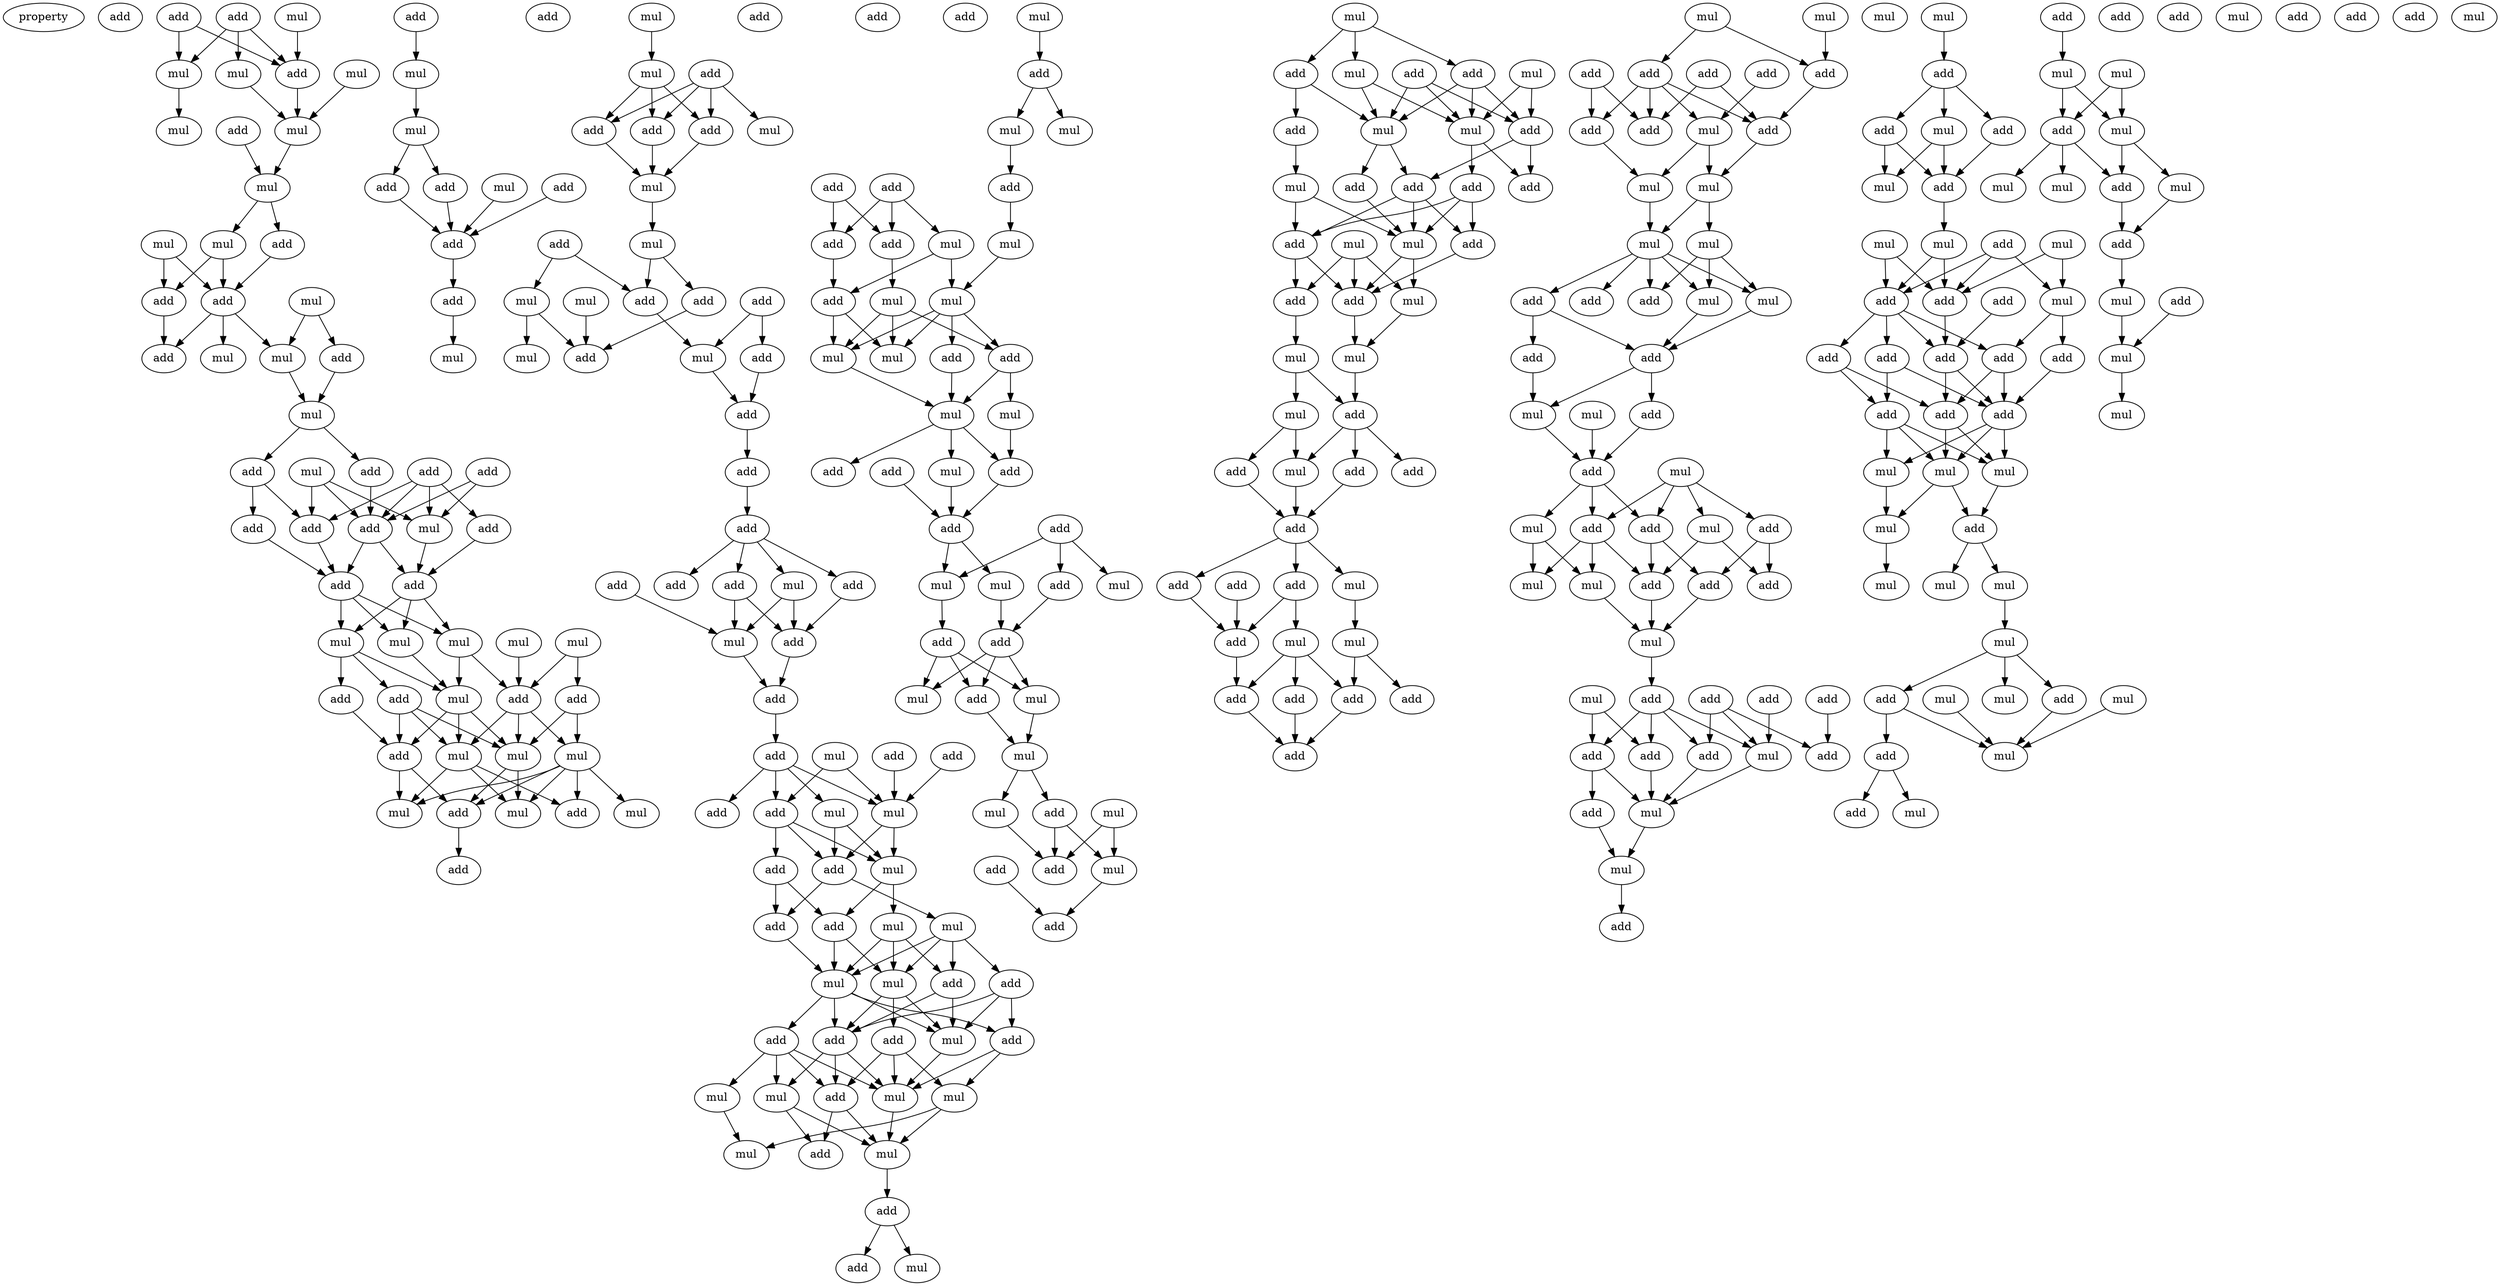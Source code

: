 digraph {
    node [fontcolor=black]
    property [mul=2,lf=1.0]
    0 [ label = add ];
    1 [ label = mul ];
    2 [ label = add ];
    3 [ label = add ];
    4 [ label = mul ];
    5 [ label = mul ];
    6 [ label = mul ];
    7 [ label = add ];
    8 [ label = add ];
    9 [ label = mul ];
    10 [ label = mul ];
    11 [ label = mul ];
    12 [ label = mul ];
    13 [ label = mul ];
    14 [ label = add ];
    15 [ label = add ];
    16 [ label = mul ];
    17 [ label = add ];
    18 [ label = add ];
    19 [ label = mul ];
    20 [ label = mul ];
    21 [ label = add ];
    22 [ label = mul ];
    23 [ label = mul ];
    24 [ label = add ];
    25 [ label = add ];
    26 [ label = add ];
    27 [ label = add ];
    28 [ label = add ];
    29 [ label = add ];
    30 [ label = add ];
    31 [ label = mul ];
    32 [ label = add ];
    33 [ label = add ];
    34 [ label = add ];
    35 [ label = mul ];
    36 [ label = mul ];
    37 [ label = mul ];
    38 [ label = mul ];
    39 [ label = mul ];
    40 [ label = add ];
    41 [ label = add ];
    42 [ label = mul ];
    43 [ label = add ];
    44 [ label = add ];
    45 [ label = add ];
    46 [ label = mul ];
    47 [ label = mul ];
    48 [ label = mul ];
    49 [ label = add ];
    50 [ label = add ];
    51 [ label = mul ];
    52 [ label = mul ];
    53 [ label = mul ];
    54 [ label = add ];
    55 [ label = add ];
    56 [ label = mul ];
    57 [ label = mul ];
    58 [ label = add ];
    59 [ label = mul ];
    60 [ label = add ];
    61 [ label = add ];
    62 [ label = add ];
    63 [ label = add ];
    64 [ label = add ];
    65 [ label = mul ];
    66 [ label = mul ];
    67 [ label = add ];
    68 [ label = mul ];
    69 [ label = add ];
    70 [ label = mul ];
    71 [ label = add ];
    72 [ label = add ];
    73 [ label = mul ];
    74 [ label = mul ];
    75 [ label = add ];
    76 [ label = mul ];
    77 [ label = add ];
    78 [ label = add ];
    79 [ label = mul ];
    80 [ label = add ];
    81 [ label = add ];
    82 [ label = mul ];
    83 [ label = add ];
    84 [ label = mul ];
    85 [ label = add ];
    86 [ label = add ];
    87 [ label = add ];
    88 [ label = add ];
    89 [ label = add ];
    90 [ label = mul ];
    91 [ label = add ];
    92 [ label = add ];
    93 [ label = mul ];
    94 [ label = add ];
    95 [ label = add ];
    96 [ label = add ];
    97 [ label = add ];
    98 [ label = mul ];
    99 [ label = add ];
    100 [ label = add ];
    101 [ label = mul ];
    102 [ label = mul ];
    103 [ label = add ];
    104 [ label = add ];
    105 [ label = mul ];
    106 [ label = add ];
    107 [ label = add ];
    108 [ label = add ];
    109 [ label = mul ];
    110 [ label = mul ];
    111 [ label = add ];
    112 [ label = add ];
    113 [ label = mul ];
    114 [ label = mul ];
    115 [ label = add ];
    116 [ label = add ];
    117 [ label = add ];
    118 [ label = mul ];
    119 [ label = add ];
    120 [ label = mul ];
    121 [ label = add ];
    122 [ label = mul ];
    123 [ label = mul ];
    124 [ label = mul ];
    125 [ label = mul ];
    126 [ label = mul ];
    127 [ label = add ];
    128 [ label = add ];
    129 [ label = add ];
    130 [ label = add ];
    131 [ label = add ];
    132 [ label = mul ];
    133 [ label = add ];
    134 [ label = mul ];
    135 [ label = add ];
    136 [ label = mul ];
    137 [ label = mul ];
    138 [ label = add ];
    139 [ label = add ];
    140 [ label = add ];
    141 [ label = mul ];
    142 [ label = add ];
    143 [ label = mul ];
    144 [ label = add ];
    145 [ label = mul ];
    146 [ label = add ];
    147 [ label = mul ];
    148 [ label = add ];
    149 [ label = mul ];
    150 [ label = mul ];
    151 [ label = add ];
    152 [ label = mul ];
    153 [ label = mul ];
    154 [ label = add ];
    155 [ label = mul ];
    156 [ label = add ];
    157 [ label = add ];
    158 [ label = add ];
    159 [ label = add ];
    160 [ label = add ];
    161 [ label = mul ];
    162 [ label = mul ];
    163 [ label = mul ];
    164 [ label = add ];
    165 [ label = add ];
    166 [ label = mul ];
    167 [ label = mul ];
    168 [ label = add ];
    169 [ label = mul ];
    170 [ label = mul ];
    171 [ label = mul ];
    172 [ label = add ];
    173 [ label = mul ];
    174 [ label = add ];
    175 [ label = add ];
    176 [ label = add ];
    177 [ label = mul ];
    178 [ label = add ];
    179 [ label = mul ];
    180 [ label = add ];
    181 [ label = add ];
    182 [ label = mul ];
    183 [ label = mul ];
    184 [ label = mul ];
    185 [ label = add ];
    186 [ label = add ];
    187 [ label = add ];
    188 [ label = add ];
    189 [ label = add ];
    190 [ label = add ];
    191 [ label = mul ];
    192 [ label = add ];
    193 [ label = mul ];
    194 [ label = add ];
    195 [ label = mul ];
    196 [ label = add ];
    197 [ label = mul ];
    198 [ label = add ];
    199 [ label = mul ];
    200 [ label = mul ];
    201 [ label = mul ];
    202 [ label = add ];
    203 [ label = add ];
    204 [ label = add ];
    205 [ label = mul ];
    206 [ label = add ];
    207 [ label = add ];
    208 [ label = add ];
    209 [ label = add ];
    210 [ label = mul ];
    211 [ label = add ];
    212 [ label = add ];
    213 [ label = mul ];
    214 [ label = mul ];
    215 [ label = add ];
    216 [ label = add ];
    217 [ label = add ];
    218 [ label = add ];
    219 [ label = add ];
    220 [ label = mul ];
    221 [ label = mul ];
    222 [ label = add ];
    223 [ label = add ];
    224 [ label = add ];
    225 [ label = add ];
    226 [ label = add ];
    227 [ label = add ];
    228 [ label = add ];
    229 [ label = mul ];
    230 [ label = add ];
    231 [ label = mul ];
    232 [ label = mul ];
    233 [ label = mul ];
    234 [ label = mul ];
    235 [ label = add ];
    236 [ label = mul ];
    237 [ label = mul ];
    238 [ label = add ];
    239 [ label = add ];
    240 [ label = add ];
    241 [ label = add ];
    242 [ label = mul ];
    243 [ label = mul ];
    244 [ label = add ];
    245 [ label = add ];
    246 [ label = mul ];
    247 [ label = add ];
    248 [ label = add ];
    249 [ label = add ];
    250 [ label = mul ];
    251 [ label = mul ];
    252 [ label = mul ];
    253 [ label = mul ];
    254 [ label = add ];
    255 [ label = add ];
    256 [ label = add ];
    257 [ label = mul ];
    258 [ label = add ];
    259 [ label = add ];
    260 [ label = add ];
    261 [ label = mul ];
    262 [ label = add ];
    263 [ label = add ];
    264 [ label = mul ];
    265 [ label = add ];
    266 [ label = add ];
    267 [ label = add ];
    268 [ label = mul ];
    269 [ label = add ];
    270 [ label = mul ];
    271 [ label = add ];
    272 [ label = mul ];
    273 [ label = mul ];
    274 [ label = add ];
    275 [ label = mul ];
    276 [ label = add ];
    277 [ label = add ];
    278 [ label = mul ];
    279 [ label = add ];
    280 [ label = add ];
    281 [ label = mul ];
    282 [ label = mul ];
    283 [ label = mul ];
    284 [ label = add ];
    285 [ label = add ];
    286 [ label = mul ];
    287 [ label = add ];
    288 [ label = add ];
    289 [ label = add ];
    290 [ label = add ];
    291 [ label = add ];
    292 [ label = add ];
    293 [ label = add ];
    294 [ label = add ];
    295 [ label = add ];
    296 [ label = mul ];
    297 [ label = mul ];
    298 [ label = mul ];
    299 [ label = mul ];
    300 [ label = add ];
    301 [ label = mul ];
    302 [ label = mul ];
    303 [ label = mul ];
    304 [ label = mul ];
    305 [ label = add ];
    306 [ label = mul ];
    307 [ label = add ];
    308 [ label = mul ];
    309 [ label = mul ];
    310 [ label = add ];
    311 [ label = mul ];
    312 [ label = add ];
    313 [ label = mul ];
    314 [ label = add ];
    315 [ label = mul ];
    316 [ label = add ];
    317 [ label = mul ];
    318 [ label = add ];
    319 [ label = mul ];
    320 [ label = mul ];
    321 [ label = mul ];
    322 [ label = mul ];
    323 [ label = add ];
    324 [ label = add ];
    325 [ label = mul ];
    326 [ label = add ];
    327 [ label = mul ];
    328 [ label = add ];
    329 [ label = mul ];
    330 [ label = add ];
    331 [ label = add ];
    332 [ label = add ];
    333 [ label = mul ];
    334 [ label = mul ];
    1 -> 7 [ name = 0 ];
    2 -> 5 [ name = 1 ];
    2 -> 6 [ name = 2 ];
    2 -> 7 [ name = 3 ];
    3 -> 5 [ name = 4 ];
    3 -> 7 [ name = 5 ];
    4 -> 9 [ name = 6 ];
    5 -> 10 [ name = 7 ];
    6 -> 9 [ name = 8 ];
    7 -> 9 [ name = 9 ];
    8 -> 11 [ name = 10 ];
    9 -> 11 [ name = 11 ];
    11 -> 12 [ name = 12 ];
    11 -> 14 [ name = 13 ];
    12 -> 15 [ name = 14 ];
    12 -> 17 [ name = 15 ];
    13 -> 15 [ name = 16 ];
    13 -> 17 [ name = 17 ];
    14 -> 15 [ name = 18 ];
    15 -> 18 [ name = 19 ];
    15 -> 19 [ name = 20 ];
    15 -> 20 [ name = 21 ];
    16 -> 20 [ name = 22 ];
    16 -> 21 [ name = 23 ];
    17 -> 18 [ name = 24 ];
    20 -> 22 [ name = 25 ];
    21 -> 22 [ name = 26 ];
    22 -> 25 [ name = 27 ];
    22 -> 27 [ name = 28 ];
    23 -> 28 [ name = 29 ];
    23 -> 31 [ name = 30 ];
    23 -> 32 [ name = 31 ];
    24 -> 31 [ name = 32 ];
    24 -> 32 [ name = 33 ];
    25 -> 32 [ name = 34 ];
    26 -> 28 [ name = 35 ];
    26 -> 30 [ name = 36 ];
    26 -> 31 [ name = 37 ];
    26 -> 32 [ name = 38 ];
    27 -> 28 [ name = 39 ];
    27 -> 29 [ name = 40 ];
    28 -> 33 [ name = 41 ];
    29 -> 33 [ name = 42 ];
    30 -> 34 [ name = 43 ];
    31 -> 34 [ name = 44 ];
    32 -> 33 [ name = 45 ];
    32 -> 34 [ name = 46 ];
    33 -> 35 [ name = 47 ];
    33 -> 38 [ name = 48 ];
    33 -> 39 [ name = 49 ];
    34 -> 35 [ name = 50 ];
    34 -> 38 [ name = 51 ];
    34 -> 39 [ name = 52 ];
    35 -> 42 [ name = 53 ];
    35 -> 44 [ name = 54 ];
    36 -> 43 [ name = 55 ];
    36 -> 44 [ name = 56 ];
    37 -> 44 [ name = 57 ];
    38 -> 40 [ name = 58 ];
    38 -> 41 [ name = 59 ];
    38 -> 42 [ name = 60 ];
    39 -> 42 [ name = 61 ];
    40 -> 45 [ name = 62 ];
    41 -> 45 [ name = 63 ];
    41 -> 46 [ name = 64 ];
    41 -> 47 [ name = 65 ];
    42 -> 45 [ name = 66 ];
    42 -> 46 [ name = 67 ];
    42 -> 47 [ name = 68 ];
    43 -> 46 [ name = 69 ];
    43 -> 48 [ name = 70 ];
    44 -> 46 [ name = 71 ];
    44 -> 47 [ name = 72 ];
    44 -> 48 [ name = 73 ];
    45 -> 49 [ name = 74 ];
    45 -> 51 [ name = 75 ];
    46 -> 49 [ name = 76 ];
    46 -> 53 [ name = 77 ];
    47 -> 50 [ name = 78 ];
    47 -> 51 [ name = 79 ];
    47 -> 53 [ name = 80 ];
    48 -> 49 [ name = 81 ];
    48 -> 50 [ name = 82 ];
    48 -> 51 [ name = 83 ];
    48 -> 52 [ name = 84 ];
    48 -> 53 [ name = 85 ];
    49 -> 54 [ name = 86 ];
    55 -> 56 [ name = 87 ];
    56 -> 57 [ name = 88 ];
    57 -> 58 [ name = 89 ];
    57 -> 61 [ name = 90 ];
    58 -> 63 [ name = 91 ];
    59 -> 63 [ name = 92 ];
    61 -> 63 [ name = 93 ];
    62 -> 63 [ name = 94 ];
    63 -> 64 [ name = 95 ];
    64 -> 66 [ name = 96 ];
    65 -> 68 [ name = 97 ];
    67 -> 69 [ name = 98 ];
    67 -> 70 [ name = 99 ];
    67 -> 71 [ name = 100 ];
    67 -> 72 [ name = 101 ];
    68 -> 69 [ name = 102 ];
    68 -> 71 [ name = 103 ];
    68 -> 72 [ name = 104 ];
    69 -> 73 [ name = 105 ];
    71 -> 73 [ name = 106 ];
    72 -> 73 [ name = 107 ];
    73 -> 74 [ name = 108 ];
    74 -> 77 [ name = 109 ];
    74 -> 80 [ name = 110 ];
    75 -> 76 [ name = 111 ];
    75 -> 80 [ name = 112 ];
    76 -> 81 [ name = 113 ];
    76 -> 82 [ name = 114 ];
    77 -> 81 [ name = 115 ];
    78 -> 83 [ name = 116 ];
    78 -> 84 [ name = 117 ];
    79 -> 81 [ name = 118 ];
    80 -> 84 [ name = 119 ];
    83 -> 85 [ name = 120 ];
    84 -> 85 [ name = 121 ];
    85 -> 86 [ name = 122 ];
    86 -> 87 [ name = 123 ];
    87 -> 88 [ name = 124 ];
    87 -> 90 [ name = 125 ];
    87 -> 91 [ name = 126 ];
    87 -> 92 [ name = 127 ];
    88 -> 94 [ name = 128 ];
    89 -> 93 [ name = 129 ];
    90 -> 93 [ name = 130 ];
    90 -> 94 [ name = 131 ];
    91 -> 93 [ name = 132 ];
    91 -> 94 [ name = 133 ];
    93 -> 95 [ name = 134 ];
    94 -> 95 [ name = 135 ];
    95 -> 96 [ name = 136 ];
    96 -> 100 [ name = 137 ];
    96 -> 101 [ name = 138 ];
    96 -> 102 [ name = 139 ];
    96 -> 103 [ name = 140 ];
    97 -> 101 [ name = 141 ];
    98 -> 101 [ name = 142 ];
    98 -> 103 [ name = 143 ];
    99 -> 101 [ name = 144 ];
    101 -> 105 [ name = 145 ];
    101 -> 106 [ name = 146 ];
    102 -> 105 [ name = 147 ];
    102 -> 106 [ name = 148 ];
    103 -> 104 [ name = 149 ];
    103 -> 105 [ name = 150 ];
    103 -> 106 [ name = 151 ];
    104 -> 107 [ name = 152 ];
    104 -> 108 [ name = 153 ];
    105 -> 108 [ name = 154 ];
    105 -> 110 [ name = 155 ];
    106 -> 107 [ name = 156 ];
    106 -> 109 [ name = 157 ];
    107 -> 113 [ name = 158 ];
    108 -> 113 [ name = 159 ];
    108 -> 114 [ name = 160 ];
    109 -> 111 [ name = 161 ];
    109 -> 112 [ name = 162 ];
    109 -> 113 [ name = 163 ];
    109 -> 114 [ name = 164 ];
    110 -> 112 [ name = 165 ];
    110 -> 113 [ name = 166 ];
    110 -> 114 [ name = 167 ];
    111 -> 115 [ name = 168 ];
    111 -> 116 [ name = 169 ];
    111 -> 118 [ name = 170 ];
    112 -> 116 [ name = 171 ];
    112 -> 118 [ name = 172 ];
    113 -> 115 [ name = 173 ];
    113 -> 116 [ name = 174 ];
    113 -> 118 [ name = 175 ];
    113 -> 119 [ name = 176 ];
    114 -> 116 [ name = 177 ];
    114 -> 117 [ name = 178 ];
    114 -> 118 [ name = 179 ];
    115 -> 120 [ name = 180 ];
    115 -> 123 [ name = 181 ];
    116 -> 120 [ name = 182 ];
    116 -> 121 [ name = 183 ];
    116 -> 124 [ name = 184 ];
    117 -> 120 [ name = 185 ];
    117 -> 121 [ name = 186 ];
    117 -> 123 [ name = 187 ];
    118 -> 120 [ name = 188 ];
    119 -> 120 [ name = 189 ];
    119 -> 121 [ name = 190 ];
    119 -> 122 [ name = 191 ];
    119 -> 124 [ name = 192 ];
    120 -> 125 [ name = 193 ];
    121 -> 125 [ name = 194 ];
    121 -> 127 [ name = 195 ];
    122 -> 126 [ name = 196 ];
    123 -> 125 [ name = 197 ];
    123 -> 126 [ name = 198 ];
    124 -> 125 [ name = 199 ];
    124 -> 127 [ name = 200 ];
    125 -> 128 [ name = 201 ];
    128 -> 130 [ name = 202 ];
    128 -> 132 [ name = 203 ];
    134 -> 135 [ name = 204 ];
    135 -> 136 [ name = 205 ];
    135 -> 137 [ name = 206 ];
    136 -> 140 [ name = 207 ];
    138 -> 142 [ name = 208 ];
    138 -> 143 [ name = 209 ];
    138 -> 144 [ name = 210 ];
    139 -> 142 [ name = 211 ];
    139 -> 144 [ name = 212 ];
    140 -> 141 [ name = 213 ];
    141 -> 147 [ name = 214 ];
    142 -> 145 [ name = 215 ];
    143 -> 146 [ name = 216 ];
    143 -> 147 [ name = 217 ];
    144 -> 146 [ name = 218 ];
    145 -> 149 [ name = 219 ];
    145 -> 150 [ name = 220 ];
    145 -> 151 [ name = 221 ];
    146 -> 149 [ name = 222 ];
    146 -> 150 [ name = 223 ];
    147 -> 148 [ name = 224 ];
    147 -> 149 [ name = 225 ];
    147 -> 150 [ name = 226 ];
    147 -> 151 [ name = 227 ];
    148 -> 152 [ name = 228 ];
    149 -> 152 [ name = 229 ];
    151 -> 152 [ name = 230 ];
    151 -> 153 [ name = 231 ];
    152 -> 154 [ name = 232 ];
    152 -> 155 [ name = 233 ];
    152 -> 157 [ name = 234 ];
    153 -> 157 [ name = 235 ];
    155 -> 158 [ name = 236 ];
    156 -> 158 [ name = 237 ];
    157 -> 158 [ name = 238 ];
    158 -> 161 [ name = 239 ];
    158 -> 162 [ name = 240 ];
    159 -> 160 [ name = 241 ];
    159 -> 161 [ name = 242 ];
    159 -> 163 [ name = 243 ];
    160 -> 164 [ name = 244 ];
    161 -> 165 [ name = 245 ];
    162 -> 164 [ name = 246 ];
    164 -> 166 [ name = 247 ];
    164 -> 167 [ name = 248 ];
    164 -> 168 [ name = 249 ];
    165 -> 166 [ name = 250 ];
    165 -> 167 [ name = 251 ];
    165 -> 168 [ name = 252 ];
    167 -> 169 [ name = 253 ];
    168 -> 169 [ name = 254 ];
    169 -> 171 [ name = 255 ];
    169 -> 172 [ name = 256 ];
    170 -> 173 [ name = 257 ];
    170 -> 175 [ name = 258 ];
    171 -> 175 [ name = 259 ];
    172 -> 173 [ name = 260 ];
    172 -> 175 [ name = 261 ];
    173 -> 176 [ name = 262 ];
    174 -> 176 [ name = 263 ];
    177 -> 178 [ name = 264 ];
    177 -> 179 [ name = 265 ];
    177 -> 181 [ name = 266 ];
    178 -> 183 [ name = 267 ];
    178 -> 184 [ name = 268 ];
    178 -> 185 [ name = 269 ];
    179 -> 183 [ name = 270 ];
    179 -> 184 [ name = 271 ];
    180 -> 183 [ name = 272 ];
    180 -> 184 [ name = 273 ];
    180 -> 185 [ name = 274 ];
    181 -> 184 [ name = 275 ];
    181 -> 186 [ name = 276 ];
    182 -> 183 [ name = 277 ];
    182 -> 185 [ name = 278 ];
    183 -> 187 [ name = 279 ];
    183 -> 188 [ name = 280 ];
    184 -> 189 [ name = 281 ];
    184 -> 190 [ name = 282 ];
    185 -> 188 [ name = 283 ];
    185 -> 190 [ name = 284 ];
    186 -> 191 [ name = 285 ];
    187 -> 192 [ name = 286 ];
    187 -> 193 [ name = 287 ];
    187 -> 194 [ name = 288 ];
    189 -> 193 [ name = 289 ];
    190 -> 192 [ name = 290 ];
    190 -> 193 [ name = 291 ];
    190 -> 194 [ name = 292 ];
    191 -> 193 [ name = 293 ];
    191 -> 194 [ name = 294 ];
    192 -> 196 [ name = 295 ];
    193 -> 196 [ name = 296 ];
    193 -> 197 [ name = 297 ];
    194 -> 196 [ name = 298 ];
    194 -> 198 [ name = 299 ];
    195 -> 196 [ name = 300 ];
    195 -> 197 [ name = 301 ];
    195 -> 198 [ name = 302 ];
    196 -> 200 [ name = 303 ];
    197 -> 200 [ name = 304 ];
    198 -> 199 [ name = 305 ];
    199 -> 201 [ name = 306 ];
    199 -> 202 [ name = 307 ];
    200 -> 202 [ name = 308 ];
    201 -> 204 [ name = 309 ];
    201 -> 205 [ name = 310 ];
    202 -> 203 [ name = 311 ];
    202 -> 205 [ name = 312 ];
    202 -> 206 [ name = 313 ];
    204 -> 207 [ name = 314 ];
    205 -> 207 [ name = 315 ];
    206 -> 207 [ name = 316 ];
    207 -> 209 [ name = 317 ];
    207 -> 210 [ name = 318 ];
    207 -> 211 [ name = 319 ];
    208 -> 212 [ name = 320 ];
    209 -> 212 [ name = 321 ];
    210 -> 214 [ name = 322 ];
    211 -> 212 [ name = 323 ];
    211 -> 213 [ name = 324 ];
    212 -> 216 [ name = 325 ];
    213 -> 216 [ name = 326 ];
    213 -> 217 [ name = 327 ];
    213 -> 218 [ name = 328 ];
    214 -> 215 [ name = 329 ];
    214 -> 217 [ name = 330 ];
    216 -> 219 [ name = 331 ];
    217 -> 219 [ name = 332 ];
    218 -> 219 [ name = 333 ];
    220 -> 224 [ name = 334 ];
    220 -> 225 [ name = 335 ];
    221 -> 225 [ name = 336 ];
    222 -> 227 [ name = 337 ];
    222 -> 230 [ name = 338 ];
    223 -> 229 [ name = 339 ];
    224 -> 227 [ name = 340 ];
    224 -> 228 [ name = 341 ];
    224 -> 229 [ name = 342 ];
    224 -> 230 [ name = 343 ];
    225 -> 230 [ name = 344 ];
    226 -> 227 [ name = 345 ];
    226 -> 228 [ name = 346 ];
    228 -> 231 [ name = 347 ];
    229 -> 231 [ name = 348 ];
    229 -> 232 [ name = 349 ];
    230 -> 232 [ name = 350 ];
    231 -> 233 [ name = 351 ];
    232 -> 233 [ name = 352 ];
    232 -> 234 [ name = 353 ];
    233 -> 235 [ name = 354 ];
    233 -> 236 [ name = 355 ];
    233 -> 237 [ name = 356 ];
    233 -> 238 [ name = 357 ];
    233 -> 239 [ name = 358 ];
    234 -> 236 [ name = 359 ];
    234 -> 237 [ name = 360 ];
    234 -> 238 [ name = 361 ];
    236 -> 241 [ name = 362 ];
    237 -> 241 [ name = 363 ];
    239 -> 240 [ name = 364 ];
    239 -> 241 [ name = 365 ];
    240 -> 242 [ name = 366 ];
    241 -> 242 [ name = 367 ];
    241 -> 244 [ name = 368 ];
    242 -> 245 [ name = 369 ];
    243 -> 245 [ name = 370 ];
    244 -> 245 [ name = 371 ];
    245 -> 248 [ name = 372 ];
    245 -> 249 [ name = 373 ];
    245 -> 250 [ name = 374 ];
    246 -> 247 [ name = 375 ];
    246 -> 248 [ name = 376 ];
    246 -> 249 [ name = 377 ];
    246 -> 251 [ name = 378 ];
    247 -> 254 [ name = 379 ];
    247 -> 256 [ name = 380 ];
    248 -> 252 [ name = 381 ];
    248 -> 253 [ name = 382 ];
    248 -> 255 [ name = 383 ];
    249 -> 255 [ name = 384 ];
    249 -> 256 [ name = 385 ];
    250 -> 252 [ name = 386 ];
    250 -> 253 [ name = 387 ];
    251 -> 254 [ name = 388 ];
    251 -> 255 [ name = 389 ];
    253 -> 257 [ name = 390 ];
    255 -> 257 [ name = 391 ];
    256 -> 257 [ name = 392 ];
    257 -> 260 [ name = 393 ];
    258 -> 263 [ name = 394 ];
    258 -> 264 [ name = 395 ];
    258 -> 265 [ name = 396 ];
    259 -> 264 [ name = 397 ];
    260 -> 264 [ name = 398 ];
    260 -> 265 [ name = 399 ];
    260 -> 266 [ name = 400 ];
    260 -> 267 [ name = 401 ];
    261 -> 266 [ name = 402 ];
    261 -> 267 [ name = 403 ];
    262 -> 263 [ name = 404 ];
    264 -> 268 [ name = 405 ];
    265 -> 268 [ name = 406 ];
    266 -> 268 [ name = 407 ];
    267 -> 268 [ name = 408 ];
    267 -> 269 [ name = 409 ];
    268 -> 270 [ name = 410 ];
    269 -> 270 [ name = 411 ];
    270 -> 271 [ name = 412 ];
    273 -> 274 [ name = 413 ];
    274 -> 275 [ name = 414 ];
    274 -> 276 [ name = 415 ];
    274 -> 277 [ name = 416 ];
    275 -> 278 [ name = 417 ];
    275 -> 279 [ name = 418 ];
    276 -> 279 [ name = 419 ];
    277 -> 278 [ name = 420 ];
    277 -> 279 [ name = 421 ];
    279 -> 283 [ name = 422 ];
    280 -> 284 [ name = 423 ];
    280 -> 285 [ name = 424 ];
    280 -> 286 [ name = 425 ];
    281 -> 284 [ name = 426 ];
    281 -> 285 [ name = 427 ];
    282 -> 284 [ name = 428 ];
    282 -> 286 [ name = 429 ];
    283 -> 284 [ name = 430 ];
    283 -> 285 [ name = 431 ];
    284 -> 288 [ name = 432 ];
    285 -> 288 [ name = 433 ];
    285 -> 289 [ name = 434 ];
    285 -> 290 [ name = 435 ];
    285 -> 291 [ name = 436 ];
    286 -> 290 [ name = 437 ];
    286 -> 292 [ name = 438 ];
    287 -> 288 [ name = 439 ];
    288 -> 293 [ name = 440 ];
    288 -> 295 [ name = 441 ];
    289 -> 293 [ name = 442 ];
    289 -> 294 [ name = 443 ];
    290 -> 293 [ name = 444 ];
    290 -> 295 [ name = 445 ];
    291 -> 294 [ name = 446 ];
    291 -> 295 [ name = 447 ];
    292 -> 293 [ name = 448 ];
    293 -> 296 [ name = 449 ];
    293 -> 297 [ name = 450 ];
    293 -> 298 [ name = 451 ];
    294 -> 296 [ name = 452 ];
    294 -> 297 [ name = 453 ];
    294 -> 298 [ name = 454 ];
    295 -> 296 [ name = 455 ];
    295 -> 298 [ name = 456 ];
    296 -> 299 [ name = 457 ];
    296 -> 300 [ name = 458 ];
    297 -> 299 [ name = 459 ];
    298 -> 300 [ name = 460 ];
    299 -> 302 [ name = 461 ];
    300 -> 301 [ name = 462 ];
    300 -> 303 [ name = 463 ];
    301 -> 304 [ name = 464 ];
    304 -> 305 [ name = 465 ];
    304 -> 307 [ name = 466 ];
    304 -> 309 [ name = 467 ];
    305 -> 311 [ name = 468 ];
    306 -> 311 [ name = 469 ];
    307 -> 310 [ name = 470 ];
    307 -> 311 [ name = 471 ];
    308 -> 311 [ name = 472 ];
    310 -> 312 [ name = 473 ];
    310 -> 313 [ name = 474 ];
    314 -> 315 [ name = 475 ];
    315 -> 318 [ name = 476 ];
    315 -> 319 [ name = 477 ];
    317 -> 318 [ name = 478 ];
    317 -> 319 [ name = 479 ];
    318 -> 320 [ name = 480 ];
    318 -> 322 [ name = 481 ];
    318 -> 323 [ name = 482 ];
    319 -> 321 [ name = 483 ];
    319 -> 323 [ name = 484 ];
    321 -> 324 [ name = 485 ];
    323 -> 324 [ name = 486 ];
    324 -> 325 [ name = 487 ];
    325 -> 329 [ name = 488 ];
    328 -> 329 [ name = 489 ];
    329 -> 334 [ name = 490 ];
}
